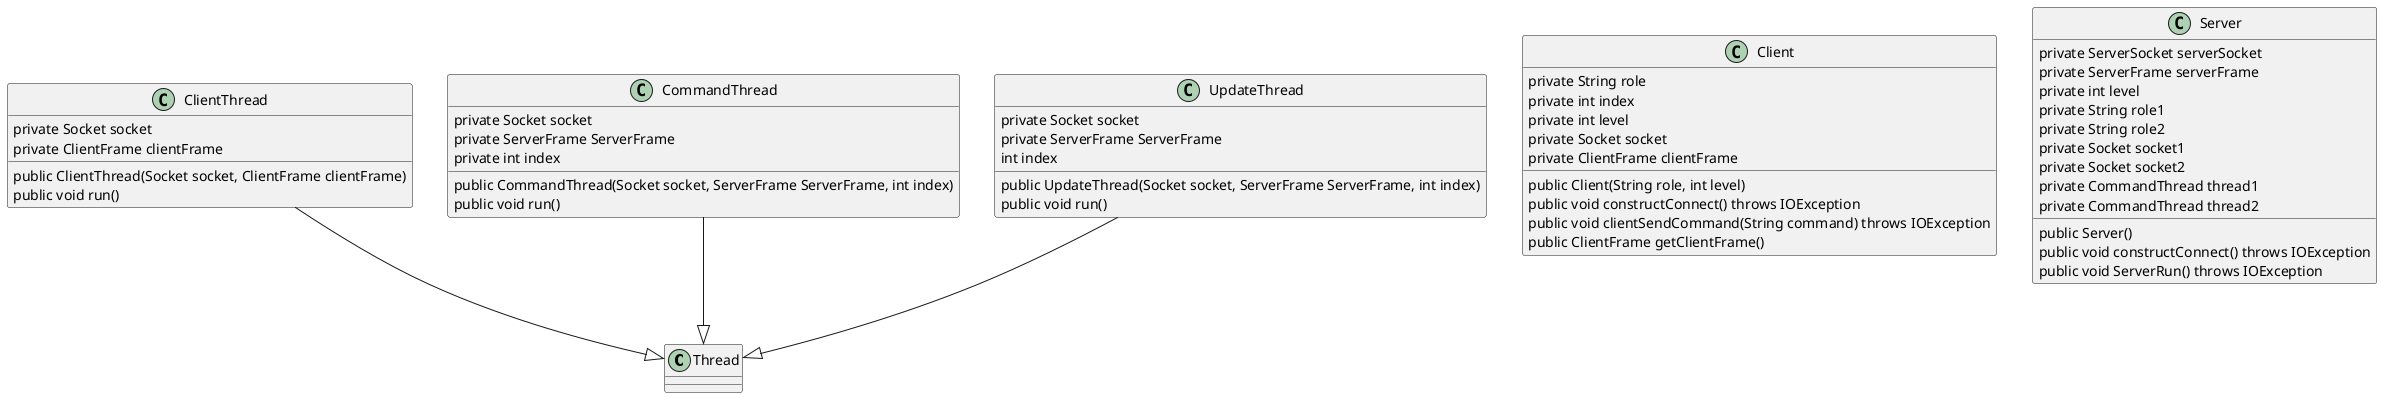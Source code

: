 @startuml
class Thread{

}

class Client {
    private String role
    private int index
    private int level
    private Socket socket
    private ClientFrame clientFrame
    public Client(String role, int level)
    public void constructConnect() throws IOException
    public void clientSendCommand(String command) throws IOException
    public ClientFrame getClientFrame()
}

class Server {
    private ServerSocket serverSocket 
    private ServerFrame serverFrame 
    private int level
    private String role1
    private String role2
    private Socket socket1
    private Socket socket2
    private CommandThread thread1
    private CommandThread thread2
    public Server()
    public void constructConnect() throws IOException
    public void ServerRun() throws IOException 
 
}

class ClientThread{
    private Socket socket
    private ClientFrame clientFrame
    public ClientThread(Socket socket, ClientFrame clientFrame)
    public void run()
}

class CommandThread{
    private Socket socket
    private ServerFrame ServerFrame
    private int index
    public CommandThread(Socket socket, ServerFrame ServerFrame, int index)
    public void run()
}

class UpdateThread{
    private Socket socket
    private ServerFrame ServerFrame
    int index

    public UpdateThread(Socket socket, ServerFrame ServerFrame, int index)
    public void run()
}

ClientThread--|>Thread
CommandThread --|>Thread
UpdateThread --|>Thread
@enduml